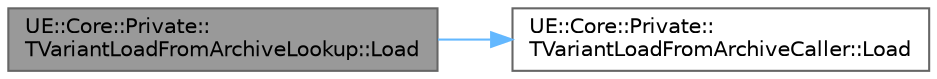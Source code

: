 digraph "UE::Core::Private::TVariantLoadFromArchiveLookup::Load"
{
 // INTERACTIVE_SVG=YES
 // LATEX_PDF_SIZE
  bgcolor="transparent";
  edge [fontname=Helvetica,fontsize=10,labelfontname=Helvetica,labelfontsize=10];
  node [fontname=Helvetica,fontsize=10,shape=box,height=0.2,width=0.4];
  rankdir="LR";
  Node1 [id="Node000001",label="UE::Core::Private::\lTVariantLoadFromArchiveLookup::Load",height=0.2,width=0.4,color="gray40", fillcolor="grey60", style="filled", fontcolor="black",tooltip="Load the type at the specified index from the FArchive and emplace it into the TVariant."];
  Node1 -> Node2 [id="edge1_Node000001_Node000002",color="steelblue1",style="solid",tooltip=" "];
  Node2 [id="Node000002",label="UE::Core::Private::\lTVariantLoadFromArchiveCaller::Load",height=0.2,width=0.4,color="grey40", fillcolor="white", style="filled",URL="$d6/dd2/structUE_1_1Core_1_1Private_1_1TVariantLoadFromArchiveCaller.html#a546c3a3a30e8818a2b9a0eee94543504",tooltip="Default construct the type and load it from the FArchive."];
}
